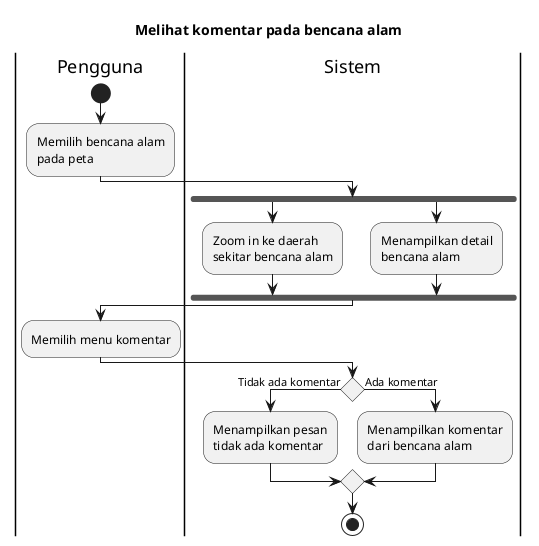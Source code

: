 @startuml UC-MAP-009 - Melihat komentar pada bencana alam
skinparam wrapWidth 140

title Melihat komentar pada bencana alam
 
|Pengguna|
start
:Memilih bencana alam pada peta;

|Sistem|
fork
  :Zoom in ke daerah sekitar bencana alam;
fork again
  :Menampilkan detail bencana alam;
endfork

|Pengguna|
:Memilih menu komentar;

|Sistem|
if () then (Tidak ada komentar)
  :Menampilkan pesan tidak ada komentar;
else (Ada komentar)
  :Menampilkan komentar dari bencana alam;
endif

stop

@enduml